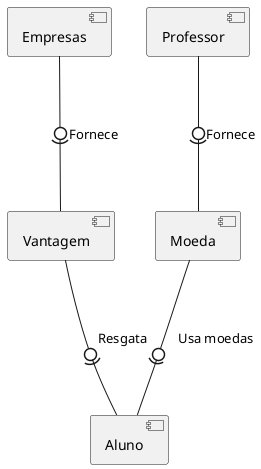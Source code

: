 @startuml
skinparam componentStyle uml2

[Empresas] as em
[Aluno] as al
[Professor] as pf
[Vantagem] as vt
[Moeda] as md

pf --0)- md: Fornece
md --0)- al: Usa moedas


em --0)- vt: Fornece
vt --0)- al: Resgata


@enduml